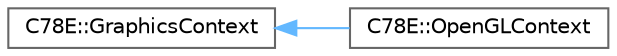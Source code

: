 digraph "Graphical Class Hierarchy"
{
 // LATEX_PDF_SIZE
  bgcolor="transparent";
  edge [fontname=Helvetica,fontsize=10,labelfontname=Helvetica,labelfontsize=10];
  node [fontname=Helvetica,fontsize=10,shape=box,height=0.2,width=0.4];
  rankdir="LR";
  Node0 [id="Node000000",label="C78E::GraphicsContext",height=0.2,width=0.4,color="grey40", fillcolor="white", style="filled",URL="$df/d19/class_c78_e_1_1_graphics_context.html",tooltip=" "];
  Node0 -> Node1 [id="edge35_Node000000_Node000001",dir="back",color="steelblue1",style="solid",tooltip=" "];
  Node1 [id="Node000001",label="C78E::OpenGLContext",height=0.2,width=0.4,color="grey40", fillcolor="white", style="filled",URL="$d2/d20/class_c78_e_1_1_open_g_l_context.html",tooltip=" "];
}
